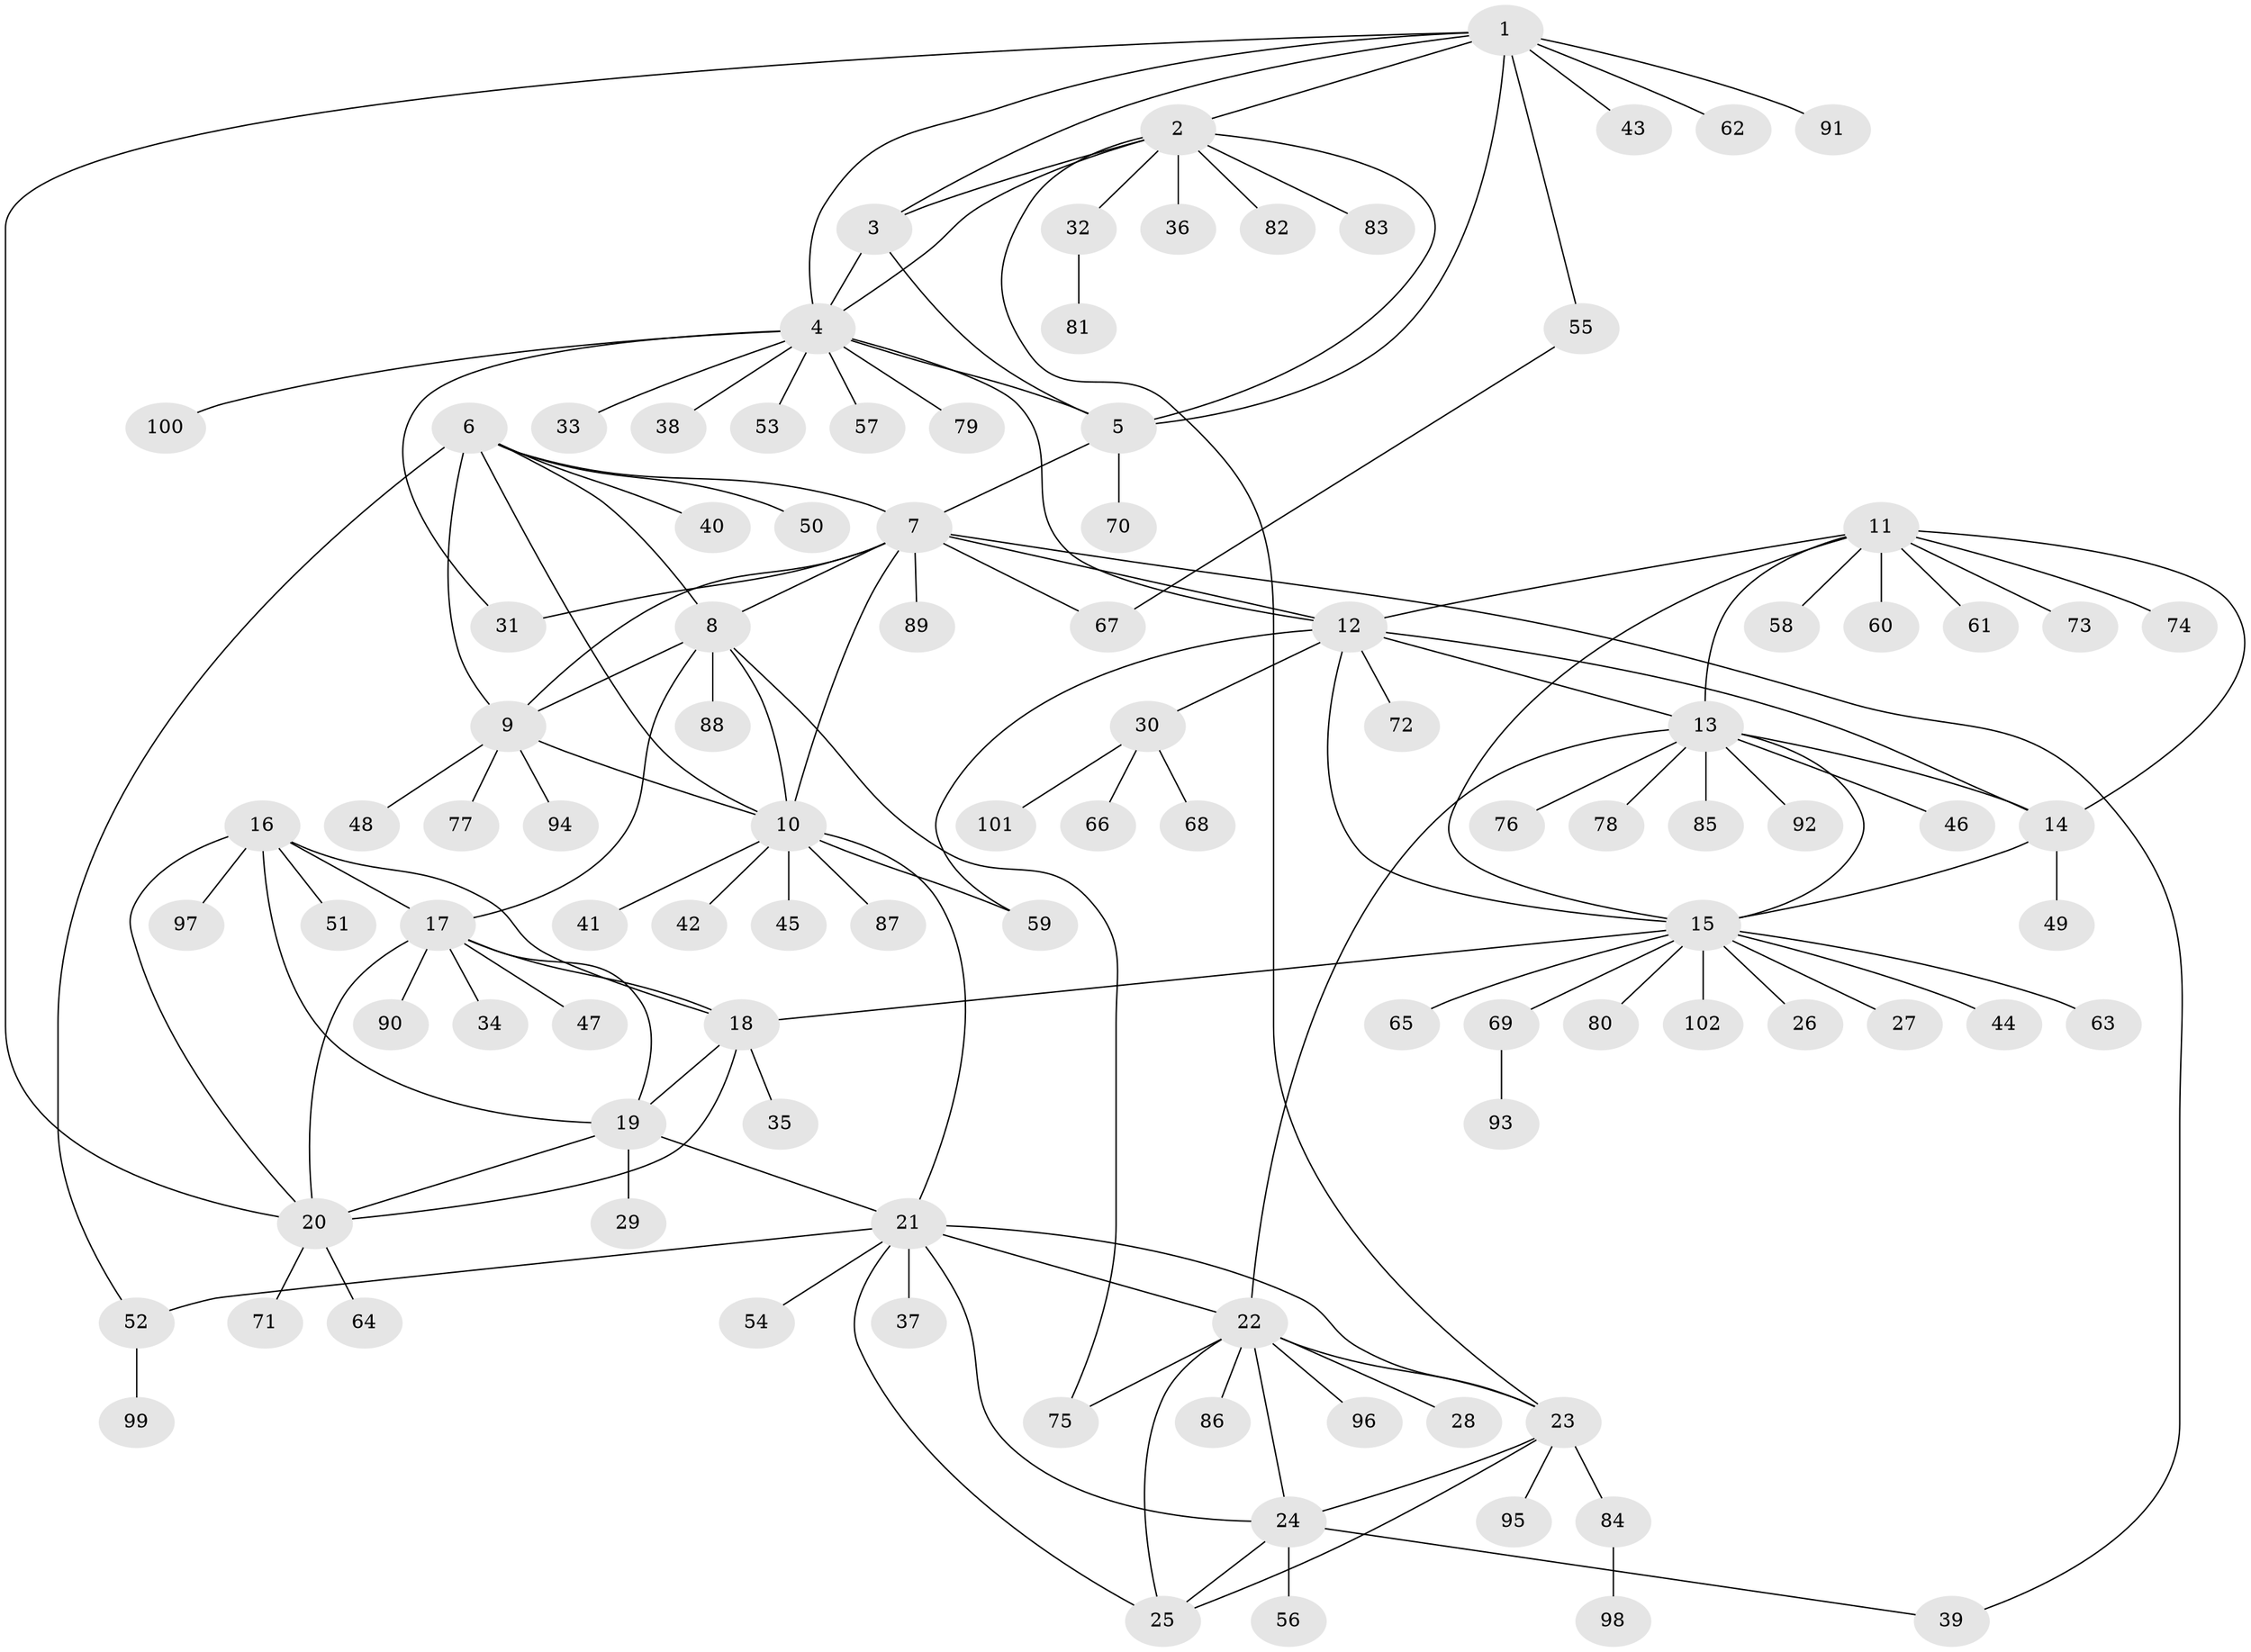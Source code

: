 // Generated by graph-tools (version 1.1) at 2025/11/02/27/25 16:11:31]
// undirected, 102 vertices, 143 edges
graph export_dot {
graph [start="1"]
  node [color=gray90,style=filled];
  1;
  2;
  3;
  4;
  5;
  6;
  7;
  8;
  9;
  10;
  11;
  12;
  13;
  14;
  15;
  16;
  17;
  18;
  19;
  20;
  21;
  22;
  23;
  24;
  25;
  26;
  27;
  28;
  29;
  30;
  31;
  32;
  33;
  34;
  35;
  36;
  37;
  38;
  39;
  40;
  41;
  42;
  43;
  44;
  45;
  46;
  47;
  48;
  49;
  50;
  51;
  52;
  53;
  54;
  55;
  56;
  57;
  58;
  59;
  60;
  61;
  62;
  63;
  64;
  65;
  66;
  67;
  68;
  69;
  70;
  71;
  72;
  73;
  74;
  75;
  76;
  77;
  78;
  79;
  80;
  81;
  82;
  83;
  84;
  85;
  86;
  87;
  88;
  89;
  90;
  91;
  92;
  93;
  94;
  95;
  96;
  97;
  98;
  99;
  100;
  101;
  102;
  1 -- 2;
  1 -- 3;
  1 -- 4;
  1 -- 5;
  1 -- 20;
  1 -- 43;
  1 -- 55;
  1 -- 62;
  1 -- 91;
  2 -- 3;
  2 -- 4;
  2 -- 5;
  2 -- 23;
  2 -- 32;
  2 -- 36;
  2 -- 82;
  2 -- 83;
  3 -- 4;
  3 -- 5;
  4 -- 5;
  4 -- 12;
  4 -- 31;
  4 -- 33;
  4 -- 38;
  4 -- 53;
  4 -- 57;
  4 -- 79;
  4 -- 100;
  5 -- 7;
  5 -- 70;
  6 -- 7;
  6 -- 8;
  6 -- 9;
  6 -- 10;
  6 -- 40;
  6 -- 50;
  6 -- 52;
  7 -- 8;
  7 -- 9;
  7 -- 10;
  7 -- 12;
  7 -- 31;
  7 -- 39;
  7 -- 67;
  7 -- 89;
  8 -- 9;
  8 -- 10;
  8 -- 17;
  8 -- 75;
  8 -- 88;
  9 -- 10;
  9 -- 48;
  9 -- 77;
  9 -- 94;
  10 -- 21;
  10 -- 41;
  10 -- 42;
  10 -- 45;
  10 -- 59;
  10 -- 87;
  11 -- 12;
  11 -- 13;
  11 -- 14;
  11 -- 15;
  11 -- 58;
  11 -- 60;
  11 -- 61;
  11 -- 73;
  11 -- 74;
  12 -- 13;
  12 -- 14;
  12 -- 15;
  12 -- 30;
  12 -- 59;
  12 -- 72;
  13 -- 14;
  13 -- 15;
  13 -- 22;
  13 -- 46;
  13 -- 76;
  13 -- 78;
  13 -- 85;
  13 -- 92;
  14 -- 15;
  14 -- 49;
  15 -- 18;
  15 -- 26;
  15 -- 27;
  15 -- 44;
  15 -- 63;
  15 -- 65;
  15 -- 69;
  15 -- 80;
  15 -- 102;
  16 -- 17;
  16 -- 18;
  16 -- 19;
  16 -- 20;
  16 -- 51;
  16 -- 97;
  17 -- 18;
  17 -- 19;
  17 -- 20;
  17 -- 34;
  17 -- 47;
  17 -- 90;
  18 -- 19;
  18 -- 20;
  18 -- 35;
  19 -- 20;
  19 -- 21;
  19 -- 29;
  20 -- 64;
  20 -- 71;
  21 -- 22;
  21 -- 23;
  21 -- 24;
  21 -- 25;
  21 -- 37;
  21 -- 52;
  21 -- 54;
  22 -- 23;
  22 -- 24;
  22 -- 25;
  22 -- 28;
  22 -- 75;
  22 -- 86;
  22 -- 96;
  23 -- 24;
  23 -- 25;
  23 -- 84;
  23 -- 95;
  24 -- 25;
  24 -- 39;
  24 -- 56;
  30 -- 66;
  30 -- 68;
  30 -- 101;
  32 -- 81;
  52 -- 99;
  55 -- 67;
  69 -- 93;
  84 -- 98;
}
